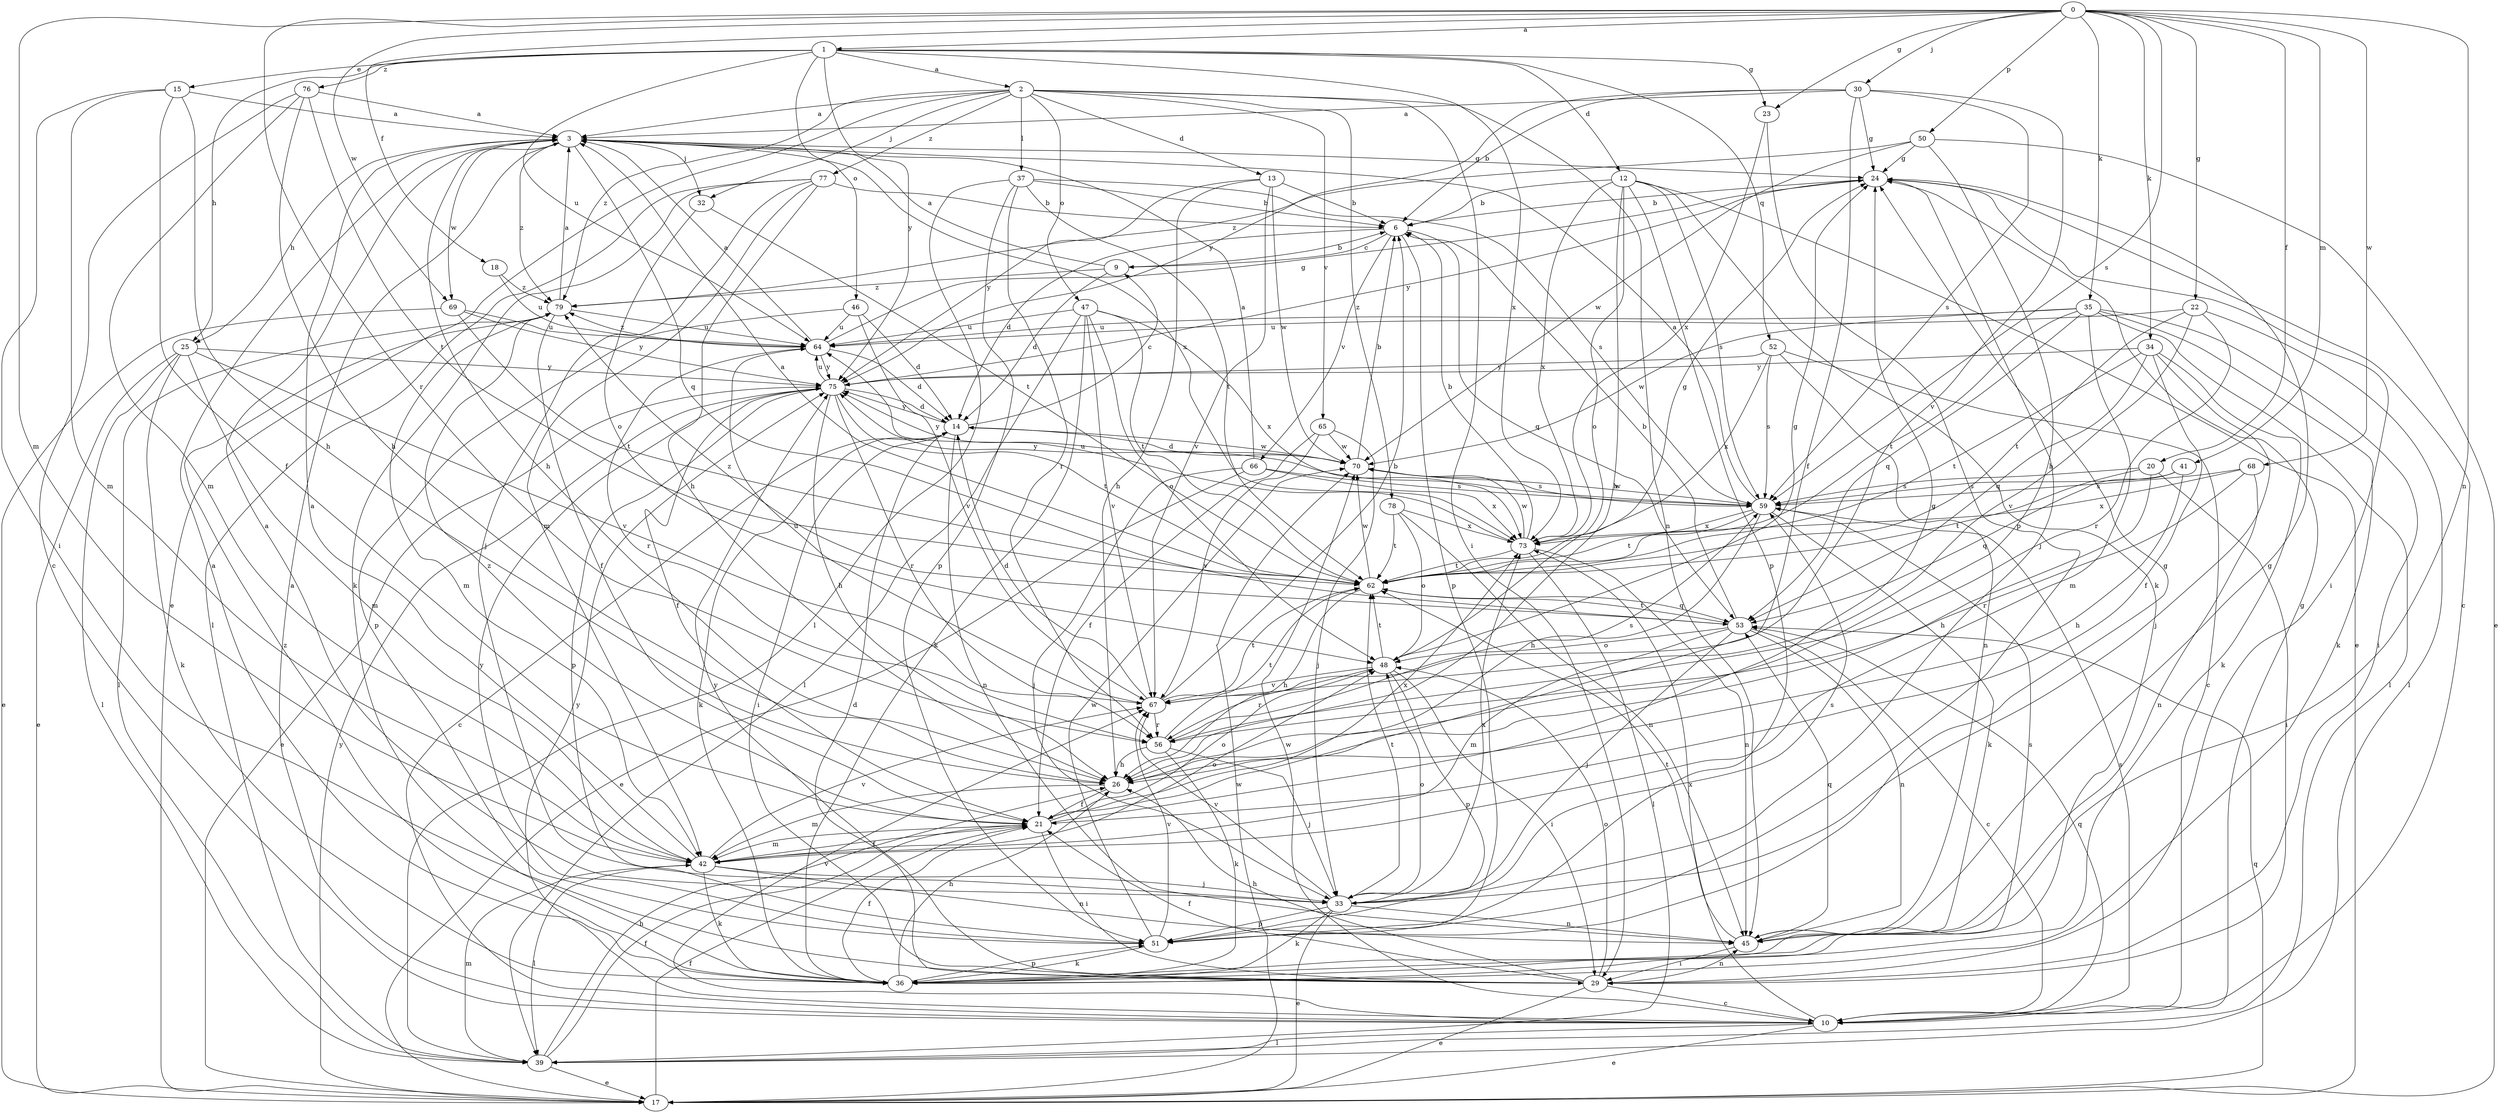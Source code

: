 strict digraph  {
0;
1;
2;
3;
6;
9;
10;
12;
13;
14;
15;
17;
18;
20;
21;
22;
23;
24;
25;
26;
29;
30;
32;
33;
34;
35;
36;
37;
39;
41;
42;
45;
46;
47;
48;
50;
51;
52;
53;
56;
59;
62;
64;
65;
66;
67;
68;
69;
70;
73;
75;
76;
77;
78;
79;
0 -> 1  [label=a];
0 -> 18  [label=f];
0 -> 20  [label=f];
0 -> 22  [label=g];
0 -> 23  [label=g];
0 -> 30  [label=j];
0 -> 34  [label=k];
0 -> 35  [label=k];
0 -> 41  [label=m];
0 -> 42  [label=m];
0 -> 45  [label=n];
0 -> 50  [label=p];
0 -> 56  [label=r];
0 -> 59  [label=s];
0 -> 68  [label=w];
0 -> 69  [label=w];
1 -> 2  [label=a];
1 -> 12  [label=d];
1 -> 15  [label=e];
1 -> 23  [label=g];
1 -> 25  [label=h];
1 -> 46  [label=o];
1 -> 52  [label=q];
1 -> 64  [label=u];
1 -> 73  [label=x];
1 -> 75  [label=y];
1 -> 76  [label=z];
2 -> 3  [label=a];
2 -> 13  [label=d];
2 -> 17  [label=e];
2 -> 29  [label=i];
2 -> 32  [label=j];
2 -> 37  [label=l];
2 -> 45  [label=n];
2 -> 47  [label=o];
2 -> 65  [label=v];
2 -> 77  [label=z];
2 -> 78  [label=z];
2 -> 79  [label=z];
3 -> 24  [label=g];
3 -> 25  [label=h];
3 -> 26  [label=h];
3 -> 32  [label=j];
3 -> 53  [label=q];
3 -> 69  [label=w];
3 -> 73  [label=x];
3 -> 79  [label=z];
6 -> 9  [label=c];
6 -> 14  [label=d];
6 -> 51  [label=p];
6 -> 53  [label=q];
6 -> 66  [label=v];
9 -> 3  [label=a];
9 -> 6  [label=b];
9 -> 14  [label=d];
9 -> 79  [label=z];
10 -> 3  [label=a];
10 -> 17  [label=e];
10 -> 24  [label=g];
10 -> 39  [label=l];
10 -> 53  [label=q];
10 -> 59  [label=s];
10 -> 67  [label=v];
10 -> 70  [label=w];
10 -> 73  [label=x];
10 -> 75  [label=y];
12 -> 6  [label=b];
12 -> 17  [label=e];
12 -> 26  [label=h];
12 -> 36  [label=k];
12 -> 48  [label=o];
12 -> 51  [label=p];
12 -> 59  [label=s];
12 -> 73  [label=x];
13 -> 6  [label=b];
13 -> 26  [label=h];
13 -> 67  [label=v];
13 -> 70  [label=w];
13 -> 75  [label=y];
14 -> 9  [label=c];
14 -> 10  [label=c];
14 -> 29  [label=i];
14 -> 36  [label=k];
14 -> 45  [label=n];
14 -> 70  [label=w];
14 -> 75  [label=y];
15 -> 3  [label=a];
15 -> 21  [label=f];
15 -> 26  [label=h];
15 -> 29  [label=i];
15 -> 42  [label=m];
17 -> 21  [label=f];
17 -> 53  [label=q];
17 -> 70  [label=w];
17 -> 75  [label=y];
18 -> 64  [label=u];
18 -> 79  [label=z];
20 -> 26  [label=h];
20 -> 29  [label=i];
20 -> 59  [label=s];
20 -> 62  [label=t];
21 -> 24  [label=g];
21 -> 29  [label=i];
21 -> 42  [label=m];
21 -> 48  [label=o];
21 -> 73  [label=x];
21 -> 79  [label=z];
22 -> 39  [label=l];
22 -> 56  [label=r];
22 -> 62  [label=t];
22 -> 64  [label=u];
22 -> 67  [label=v];
23 -> 51  [label=p];
23 -> 73  [label=x];
24 -> 6  [label=b];
24 -> 10  [label=c];
24 -> 29  [label=i];
24 -> 33  [label=j];
24 -> 75  [label=y];
25 -> 17  [label=e];
25 -> 36  [label=k];
25 -> 39  [label=l];
25 -> 42  [label=m];
25 -> 67  [label=v];
25 -> 75  [label=y];
26 -> 21  [label=f];
26 -> 42  [label=m];
29 -> 10  [label=c];
29 -> 14  [label=d];
29 -> 17  [label=e];
29 -> 21  [label=f];
29 -> 26  [label=h];
29 -> 45  [label=n];
29 -> 48  [label=o];
29 -> 75  [label=y];
30 -> 3  [label=a];
30 -> 6  [label=b];
30 -> 21  [label=f];
30 -> 24  [label=g];
30 -> 59  [label=s];
30 -> 67  [label=v];
30 -> 75  [label=y];
32 -> 48  [label=o];
32 -> 62  [label=t];
33 -> 3  [label=a];
33 -> 17  [label=e];
33 -> 36  [label=k];
33 -> 45  [label=n];
33 -> 48  [label=o];
33 -> 51  [label=p];
33 -> 59  [label=s];
33 -> 62  [label=t];
33 -> 67  [label=v];
33 -> 73  [label=x];
34 -> 21  [label=f];
34 -> 33  [label=j];
34 -> 36  [label=k];
34 -> 53  [label=q];
34 -> 62  [label=t];
34 -> 75  [label=y];
35 -> 29  [label=i];
35 -> 36  [label=k];
35 -> 39  [label=l];
35 -> 42  [label=m];
35 -> 53  [label=q];
35 -> 62  [label=t];
35 -> 64  [label=u];
35 -> 70  [label=w];
36 -> 3  [label=a];
36 -> 21  [label=f];
36 -> 26  [label=h];
36 -> 51  [label=p];
36 -> 59  [label=s];
36 -> 79  [label=z];
37 -> 6  [label=b];
37 -> 39  [label=l];
37 -> 51  [label=p];
37 -> 56  [label=r];
37 -> 59  [label=s];
37 -> 62  [label=t];
39 -> 17  [label=e];
39 -> 21  [label=f];
39 -> 26  [label=h];
39 -> 42  [label=m];
41 -> 26  [label=h];
41 -> 53  [label=q];
41 -> 59  [label=s];
42 -> 3  [label=a];
42 -> 21  [label=f];
42 -> 33  [label=j];
42 -> 36  [label=k];
42 -> 39  [label=l];
42 -> 45  [label=n];
42 -> 48  [label=o];
42 -> 67  [label=v];
45 -> 24  [label=g];
45 -> 29  [label=i];
45 -> 53  [label=q];
45 -> 62  [label=t];
46 -> 14  [label=d];
46 -> 51  [label=p];
46 -> 64  [label=u];
46 -> 67  [label=v];
47 -> 36  [label=k];
47 -> 39  [label=l];
47 -> 48  [label=o];
47 -> 62  [label=t];
47 -> 64  [label=u];
47 -> 67  [label=v];
47 -> 73  [label=x];
48 -> 24  [label=g];
48 -> 29  [label=i];
48 -> 51  [label=p];
48 -> 56  [label=r];
48 -> 62  [label=t];
48 -> 67  [label=v];
50 -> 17  [label=e];
50 -> 24  [label=g];
50 -> 26  [label=h];
50 -> 70  [label=w];
50 -> 79  [label=z];
51 -> 24  [label=g];
51 -> 36  [label=k];
51 -> 67  [label=v];
51 -> 70  [label=w];
51 -> 75  [label=y];
52 -> 10  [label=c];
52 -> 45  [label=n];
52 -> 59  [label=s];
52 -> 73  [label=x];
52 -> 75  [label=y];
53 -> 6  [label=b];
53 -> 10  [label=c];
53 -> 33  [label=j];
53 -> 42  [label=m];
53 -> 45  [label=n];
53 -> 48  [label=o];
53 -> 62  [label=t];
53 -> 79  [label=z];
56 -> 26  [label=h];
56 -> 33  [label=j];
56 -> 36  [label=k];
56 -> 59  [label=s];
56 -> 62  [label=t];
59 -> 3  [label=a];
59 -> 26  [label=h];
59 -> 36  [label=k];
59 -> 62  [label=t];
59 -> 70  [label=w];
59 -> 73  [label=x];
59 -> 75  [label=y];
62 -> 3  [label=a];
62 -> 24  [label=g];
62 -> 26  [label=h];
62 -> 53  [label=q];
62 -> 70  [label=w];
64 -> 3  [label=a];
64 -> 14  [label=d];
64 -> 24  [label=g];
64 -> 56  [label=r];
64 -> 75  [label=y];
64 -> 79  [label=z];
65 -> 21  [label=f];
65 -> 33  [label=j];
65 -> 67  [label=v];
65 -> 70  [label=w];
66 -> 3  [label=a];
66 -> 17  [label=e];
66 -> 33  [label=j];
66 -> 59  [label=s];
66 -> 73  [label=x];
67 -> 6  [label=b];
67 -> 14  [label=d];
67 -> 56  [label=r];
67 -> 62  [label=t];
67 -> 64  [label=u];
68 -> 45  [label=n];
68 -> 56  [label=r];
68 -> 59  [label=s];
68 -> 73  [label=x];
69 -> 17  [label=e];
69 -> 62  [label=t];
69 -> 64  [label=u];
69 -> 75  [label=y];
70 -> 6  [label=b];
70 -> 14  [label=d];
70 -> 59  [label=s];
70 -> 75  [label=y];
73 -> 6  [label=b];
73 -> 39  [label=l];
73 -> 45  [label=n];
73 -> 62  [label=t];
73 -> 64  [label=u];
73 -> 70  [label=w];
75 -> 14  [label=d];
75 -> 17  [label=e];
75 -> 21  [label=f];
75 -> 26  [label=h];
75 -> 51  [label=p];
75 -> 56  [label=r];
75 -> 62  [label=t];
75 -> 64  [label=u];
76 -> 3  [label=a];
76 -> 10  [label=c];
76 -> 26  [label=h];
76 -> 42  [label=m];
76 -> 62  [label=t];
77 -> 6  [label=b];
77 -> 26  [label=h];
77 -> 33  [label=j];
77 -> 36  [label=k];
77 -> 39  [label=l];
77 -> 42  [label=m];
78 -> 45  [label=n];
78 -> 48  [label=o];
78 -> 62  [label=t];
78 -> 73  [label=x];
79 -> 3  [label=a];
79 -> 21  [label=f];
79 -> 39  [label=l];
79 -> 42  [label=m];
79 -> 64  [label=u];
}
